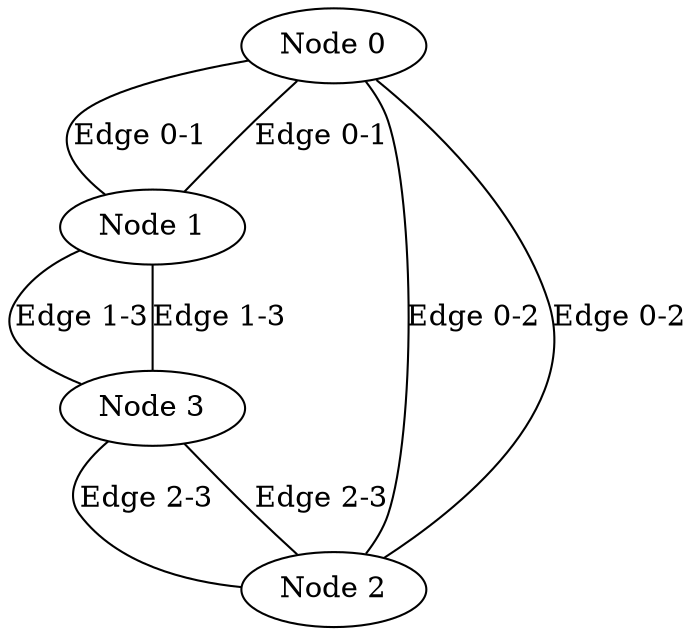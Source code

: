 digraph G {
 0 [label="Node 0"];
 0 -> 1 [label="Edge 0-1" dir=none];
 0 -> 2 [label="Edge 0-2" dir=none];
 1 [label="Node 1"];
 1 -> 0 [label="Edge 0-1" dir=none];
 1 -> 3 [label="Edge 1-3" dir=none];
 2 [label="Node 2"];
 2 -> 0 [label="Edge 0-2" dir=none];
 2 -> 3 [label="Edge 2-3" dir=none];
 3 [label="Node 3"];
 3 -> 1 [label="Edge 1-3" dir=none];
 3 -> 2 [label="Edge 2-3" dir=none];
}
